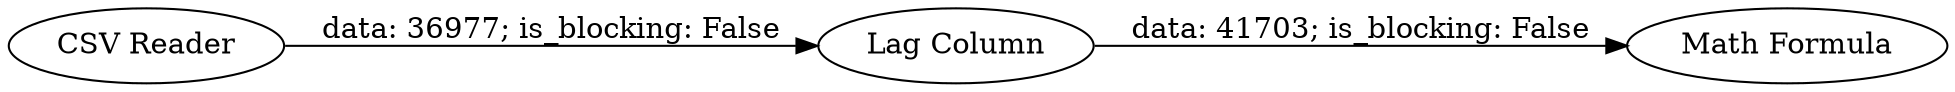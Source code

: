 digraph {
	"-1837265630840255135_4" [label="CSV Reader"]
	"-1837265630840255135_2" [label="Lag Column"]
	"-1837265630840255135_3" [label="Math Formula"]
	"-1837265630840255135_2" -> "-1837265630840255135_3" [label="data: 41703; is_blocking: False"]
	"-1837265630840255135_4" -> "-1837265630840255135_2" [label="data: 36977; is_blocking: False"]
	rankdir=LR
}

